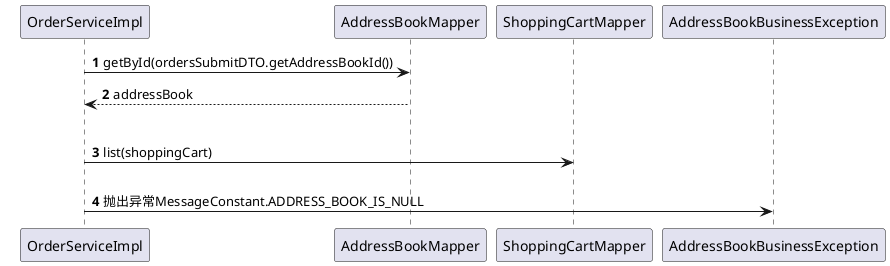 @startuml

autonumber
OrderServiceImpl -> AddressBookMapper: getById(ordersSubmitDTO.getAddressBookId())
AddressBookMapper --> OrderServiceImpl: addressBook
alt addressBook是否为空
    OrderServiceImpl -> ShoppingCartMapper: list(shoppingCart)
else addressBook为空
    OrderServiceImpl -> AddressBookBusinessException: 抛出异常MessageConstant.ADDRESS_BOOK_IS_NULL

@enduml